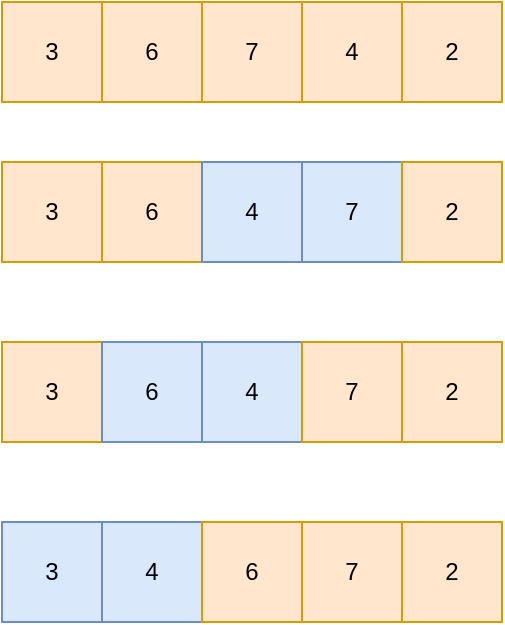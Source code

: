 <mxfile version="14.9.6" type="github">
  <diagram id="Xi3s9gH5-SM_XlYVQTIW" name="Page-1">
    <mxGraphModel dx="946" dy="536" grid="1" gridSize="10" guides="1" tooltips="1" connect="1" arrows="1" fold="1" page="1" pageScale="1" pageWidth="827" pageHeight="1169" math="0" shadow="0">
      <root>
        <mxCell id="0" />
        <mxCell id="1" parent="0" />
        <mxCell id="h-twcEYHpjqjrBk9vmGL-1" value="3" style="rounded=0;whiteSpace=wrap;html=1;fillColor=#ffe6cc;strokeColor=#d79b00;" vertex="1" parent="1">
          <mxGeometry x="170" y="150" width="50" height="50" as="geometry" />
        </mxCell>
        <mxCell id="h-twcEYHpjqjrBk9vmGL-2" value="6" style="rounded=0;whiteSpace=wrap;html=1;fillColor=#ffe6cc;strokeColor=#d79b00;" vertex="1" parent="1">
          <mxGeometry x="220" y="150" width="50" height="50" as="geometry" />
        </mxCell>
        <mxCell id="h-twcEYHpjqjrBk9vmGL-3" value="7" style="rounded=0;whiteSpace=wrap;html=1;fillColor=#ffe6cc;strokeColor=#d79b00;" vertex="1" parent="1">
          <mxGeometry x="270" y="150" width="50" height="50" as="geometry" />
        </mxCell>
        <mxCell id="h-twcEYHpjqjrBk9vmGL-4" value="4" style="rounded=0;whiteSpace=wrap;html=1;fillColor=#ffe6cc;strokeColor=#d79b00;" vertex="1" parent="1">
          <mxGeometry x="320" y="150" width="50" height="50" as="geometry" />
        </mxCell>
        <mxCell id="h-twcEYHpjqjrBk9vmGL-5" value="2" style="rounded=0;whiteSpace=wrap;html=1;fillColor=#ffe6cc;strokeColor=#d79b00;" vertex="1" parent="1">
          <mxGeometry x="370" y="150" width="50" height="50" as="geometry" />
        </mxCell>
        <mxCell id="h-twcEYHpjqjrBk9vmGL-6" value="3" style="rounded=0;whiteSpace=wrap;html=1;fillColor=#ffe6cc;strokeColor=#d79b00;" vertex="1" parent="1">
          <mxGeometry x="170" y="230" width="50" height="50" as="geometry" />
        </mxCell>
        <mxCell id="h-twcEYHpjqjrBk9vmGL-7" value="6" style="rounded=0;whiteSpace=wrap;html=1;fillColor=#ffe6cc;strokeColor=#d79b00;" vertex="1" parent="1">
          <mxGeometry x="220" y="230" width="50" height="50" as="geometry" />
        </mxCell>
        <mxCell id="h-twcEYHpjqjrBk9vmGL-8" value="4" style="rounded=0;whiteSpace=wrap;html=1;fillColor=#dae8fc;strokeColor=#6c8ebf;" vertex="1" parent="1">
          <mxGeometry x="270" y="230" width="50" height="50" as="geometry" />
        </mxCell>
        <mxCell id="h-twcEYHpjqjrBk9vmGL-9" value="7" style="rounded=0;whiteSpace=wrap;html=1;fillColor=#dae8fc;strokeColor=#6c8ebf;" vertex="1" parent="1">
          <mxGeometry x="320" y="230" width="50" height="50" as="geometry" />
        </mxCell>
        <mxCell id="h-twcEYHpjqjrBk9vmGL-10" value="2" style="rounded=0;whiteSpace=wrap;html=1;fillColor=#ffe6cc;strokeColor=#d79b00;" vertex="1" parent="1">
          <mxGeometry x="370" y="230" width="50" height="50" as="geometry" />
        </mxCell>
        <mxCell id="h-twcEYHpjqjrBk9vmGL-11" value="3" style="rounded=0;whiteSpace=wrap;html=1;fillColor=#ffe6cc;strokeColor=#d79b00;" vertex="1" parent="1">
          <mxGeometry x="170" y="320" width="50" height="50" as="geometry" />
        </mxCell>
        <mxCell id="h-twcEYHpjqjrBk9vmGL-12" value="6" style="rounded=0;whiteSpace=wrap;html=1;fillColor=#dae8fc;strokeColor=#6c8ebf;" vertex="1" parent="1">
          <mxGeometry x="220" y="320" width="50" height="50" as="geometry" />
        </mxCell>
        <mxCell id="h-twcEYHpjqjrBk9vmGL-13" value="4" style="rounded=0;whiteSpace=wrap;html=1;fillColor=#dae8fc;strokeColor=#6c8ebf;" vertex="1" parent="1">
          <mxGeometry x="270" y="320" width="50" height="50" as="geometry" />
        </mxCell>
        <mxCell id="h-twcEYHpjqjrBk9vmGL-14" value="7" style="rounded=0;whiteSpace=wrap;html=1;fillColor=#ffe6cc;strokeColor=#d79b00;" vertex="1" parent="1">
          <mxGeometry x="320" y="320" width="50" height="50" as="geometry" />
        </mxCell>
        <mxCell id="h-twcEYHpjqjrBk9vmGL-15" value="2" style="rounded=0;whiteSpace=wrap;html=1;fillColor=#ffe6cc;strokeColor=#d79b00;" vertex="1" parent="1">
          <mxGeometry x="370" y="320" width="50" height="50" as="geometry" />
        </mxCell>
        <mxCell id="h-twcEYHpjqjrBk9vmGL-16" value="3" style="rounded=0;whiteSpace=wrap;html=1;fillColor=#dae8fc;strokeColor=#6c8ebf;" vertex="1" parent="1">
          <mxGeometry x="170" y="410" width="50" height="50" as="geometry" />
        </mxCell>
        <mxCell id="h-twcEYHpjqjrBk9vmGL-17" value="4" style="rounded=0;whiteSpace=wrap;html=1;fillColor=#dae8fc;strokeColor=#6c8ebf;" vertex="1" parent="1">
          <mxGeometry x="220" y="410" width="50" height="50" as="geometry" />
        </mxCell>
        <mxCell id="h-twcEYHpjqjrBk9vmGL-18" value="6" style="rounded=0;whiteSpace=wrap;html=1;fillColor=#ffe6cc;strokeColor=#d79b00;" vertex="1" parent="1">
          <mxGeometry x="270" y="410" width="50" height="50" as="geometry" />
        </mxCell>
        <mxCell id="h-twcEYHpjqjrBk9vmGL-19" value="7" style="rounded=0;whiteSpace=wrap;html=1;fillColor=#ffe6cc;strokeColor=#d79b00;" vertex="1" parent="1">
          <mxGeometry x="320" y="410" width="50" height="50" as="geometry" />
        </mxCell>
        <mxCell id="h-twcEYHpjqjrBk9vmGL-20" value="2" style="rounded=0;whiteSpace=wrap;html=1;fillColor=#ffe6cc;strokeColor=#d79b00;" vertex="1" parent="1">
          <mxGeometry x="370" y="410" width="50" height="50" as="geometry" />
        </mxCell>
      </root>
    </mxGraphModel>
  </diagram>
</mxfile>
